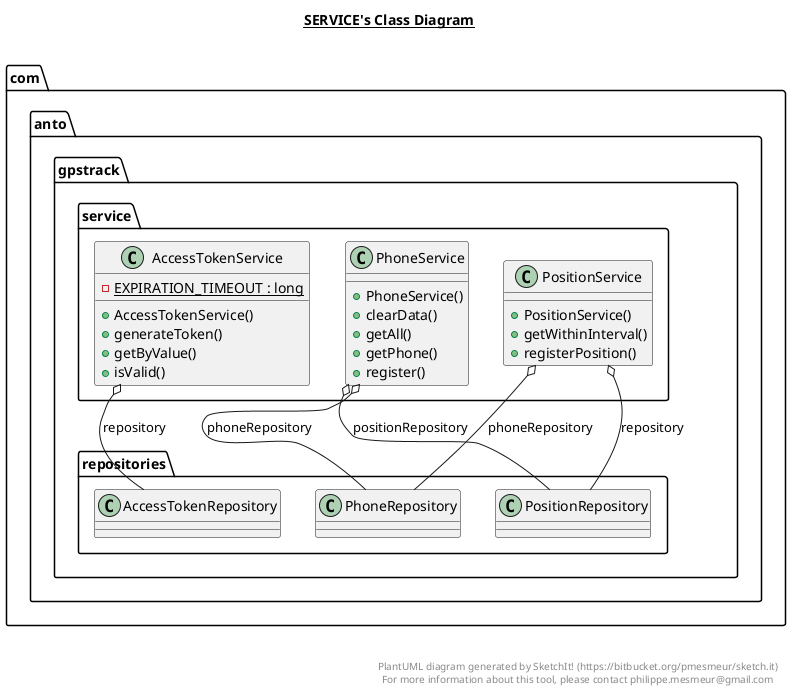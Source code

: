 @startuml

title __SERVICE's Class Diagram__\n

  namespace com.anto.gpstrack {
    namespace service {
      class com.anto.gpstrack.service.AccessTokenService {
          {static} - EXPIRATION_TIMEOUT : long
          + AccessTokenService()
          + generateToken()
          + getByValue()
          + isValid()
      }
    }
  }
  

  namespace com.anto.gpstrack {
    namespace service {
      class com.anto.gpstrack.service.PhoneService {
          + PhoneService()
          + clearData()
          + getAll()
          + getPhone()
          + register()
      }
    }
  }
  

  namespace com.anto.gpstrack {
    namespace service {
      class com.anto.gpstrack.service.PositionService {
          + PositionService()
          + getWithinInterval()
          + registerPosition()
      }
    }
  }
  

  com.anto.gpstrack.service.AccessTokenService o-- com.anto.gpstrack.repositories.AccessTokenRepository : repository
  com.anto.gpstrack.service.PhoneService o-- com.anto.gpstrack.repositories.PhoneRepository : phoneRepository
  com.anto.gpstrack.service.PhoneService o-- com.anto.gpstrack.repositories.PositionRepository : positionRepository
  com.anto.gpstrack.service.PositionService o-- com.anto.gpstrack.repositories.PhoneRepository : phoneRepository
  com.anto.gpstrack.service.PositionService o-- com.anto.gpstrack.repositories.PositionRepository : repository


right footer


PlantUML diagram generated by SketchIt! (https://bitbucket.org/pmesmeur/sketch.it)
For more information about this tool, please contact philippe.mesmeur@gmail.com
endfooter

@enduml

